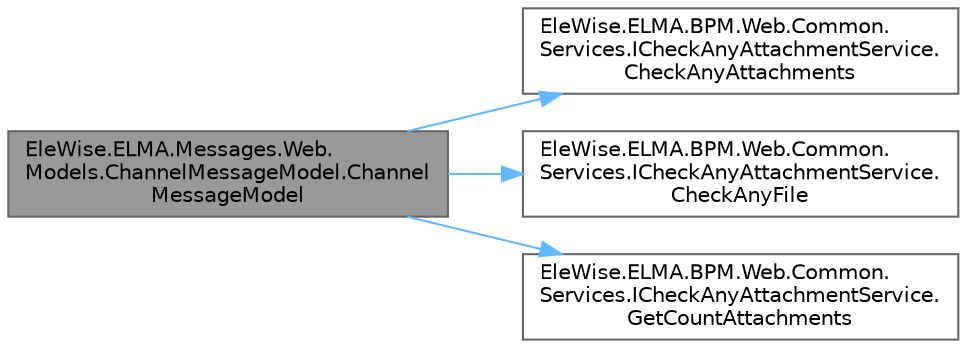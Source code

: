 digraph "EleWise.ELMA.Messages.Web.Models.ChannelMessageModel.ChannelMessageModel"
{
 // LATEX_PDF_SIZE
  bgcolor="transparent";
  edge [fontname=Helvetica,fontsize=10,labelfontname=Helvetica,labelfontsize=10];
  node [fontname=Helvetica,fontsize=10,shape=box,height=0.2,width=0.4];
  rankdir="LR";
  Node1 [id="Node000001",label="EleWise.ELMA.Messages.Web.\lModels.ChannelMessageModel.Channel\lMessageModel",height=0.2,width=0.4,color="gray40", fillcolor="grey60", style="filled", fontcolor="black",tooltip=" "];
  Node1 -> Node2 [id="edge1_Node000001_Node000002",color="steelblue1",style="solid",tooltip=" "];
  Node2 [id="Node000002",label="EleWise.ELMA.BPM.Web.Common.\lServices.ICheckAnyAttachmentService.\lCheckAnyAttachments",height=0.2,width=0.4,color="grey40", fillcolor="white", style="filled",URL="$interface_ele_wise_1_1_e_l_m_a_1_1_b_p_m_1_1_web_1_1_common_1_1_services_1_1_i_check_any_attachment_service.html#ade60a87c9f605dfe38e5316e2c344441",tooltip="Проверить наличие вложений в объекте или в его комментариях"];
  Node1 -> Node3 [id="edge2_Node000001_Node000003",color="steelblue1",style="solid",tooltip=" "];
  Node3 [id="Node000003",label="EleWise.ELMA.BPM.Web.Common.\lServices.ICheckAnyAttachmentService.\lCheckAnyFile",height=0.2,width=0.4,color="grey40", fillcolor="white", style="filled",URL="$interface_ele_wise_1_1_e_l_m_a_1_1_b_p_m_1_1_web_1_1_common_1_1_services_1_1_i_check_any_attachment_service.html#a2d3636a0e0b1223ead8fe44da02eff45",tooltip="Проверяет наличие файла в сущности"];
  Node1 -> Node4 [id="edge3_Node000001_Node000004",color="steelblue1",style="solid",tooltip=" "];
  Node4 [id="Node000004",label="EleWise.ELMA.BPM.Web.Common.\lServices.ICheckAnyAttachmentService.\lGetCountAttachments",height=0.2,width=0.4,color="grey40", fillcolor="white", style="filled",URL="$interface_ele_wise_1_1_e_l_m_a_1_1_b_p_m_1_1_web_1_1_common_1_1_services_1_1_i_check_any_attachment_service.html#a68b064ed26a5832eafbae7cab4115c24",tooltip="Возвращает количество вложений в объекте"];
}
